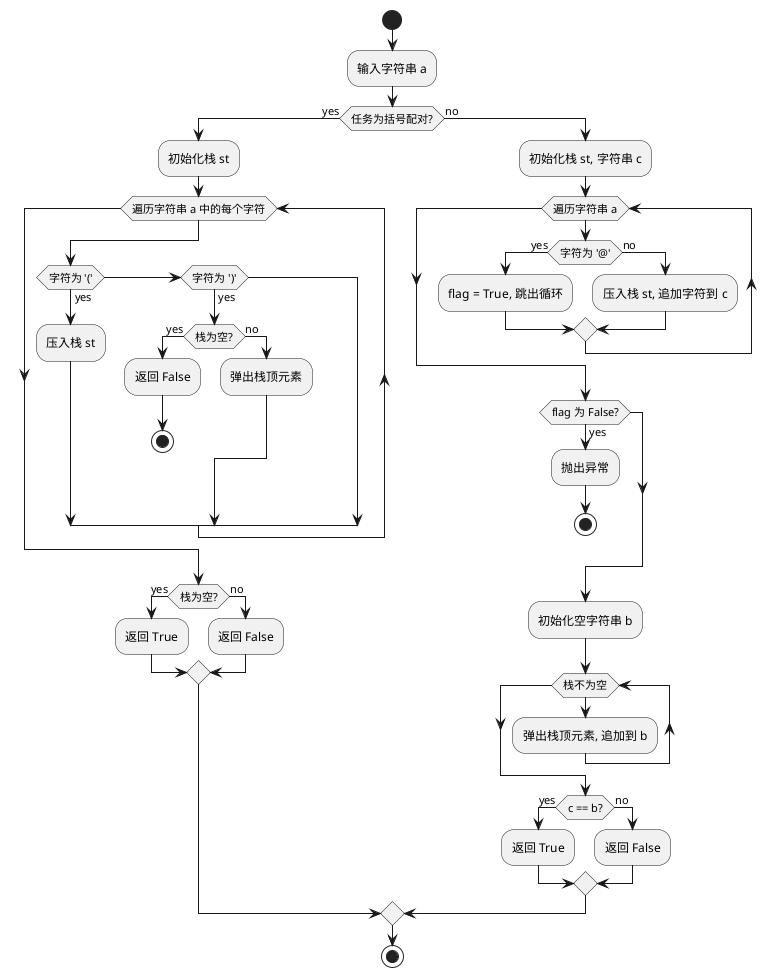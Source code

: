 @startuml EX3
start

:输入字符串 a;
if (任务为括号配对?) then (yes)
    :初始化栈 st;
    while (遍历字符串 a 中的每个字符)
        if (字符为 '(') then (yes)
            :压入栈 st;
        elseif (字符为 ')') then (yes)
            if (栈为空?) then (yes)
                :返回 False;
                stop
            else (no)
                :弹出栈顶元素;
            endif
        endif
    endwhile
    if (栈为空?) then (yes)
        :返回 True;
    else (no)
        :返回 False;
    endif
else (no)
    :初始化栈 st, 字符串 c;
    while (遍历字符串 a)
        if (字符为 '@') then (yes)
            :flag = True, 跳出循环;
        else (no)
            :压入栈 st, 追加字符到 c;
        endif
    endwhile
    if (flag 为 False?) then (yes)
        :抛出异常;
        stop
    endif
    :初始化空字符串 b;
    while (栈不为空)
        :弹出栈顶元素, 追加到 b;
    endwhile
    if (c == b?) then (yes)
        :返回 True;
    else (no)
        :返回 False;
    endif
endif
stop
@enduml
